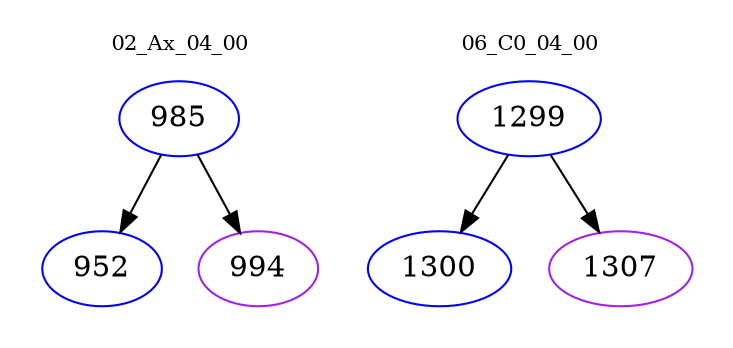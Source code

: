 digraph{
subgraph cluster_0 {
color = white
label = "02_Ax_04_00";
fontsize=10;
T0_985 [label="985", color="blue"]
T0_985 -> T0_952 [color="black"]
T0_952 [label="952", color="blue"]
T0_985 -> T0_994 [color="black"]
T0_994 [label="994", color="purple"]
}
subgraph cluster_1 {
color = white
label = "06_C0_04_00";
fontsize=10;
T1_1299 [label="1299", color="blue"]
T1_1299 -> T1_1300 [color="black"]
T1_1300 [label="1300", color="blue"]
T1_1299 -> T1_1307 [color="black"]
T1_1307 [label="1307", color="purple"]
}
}
